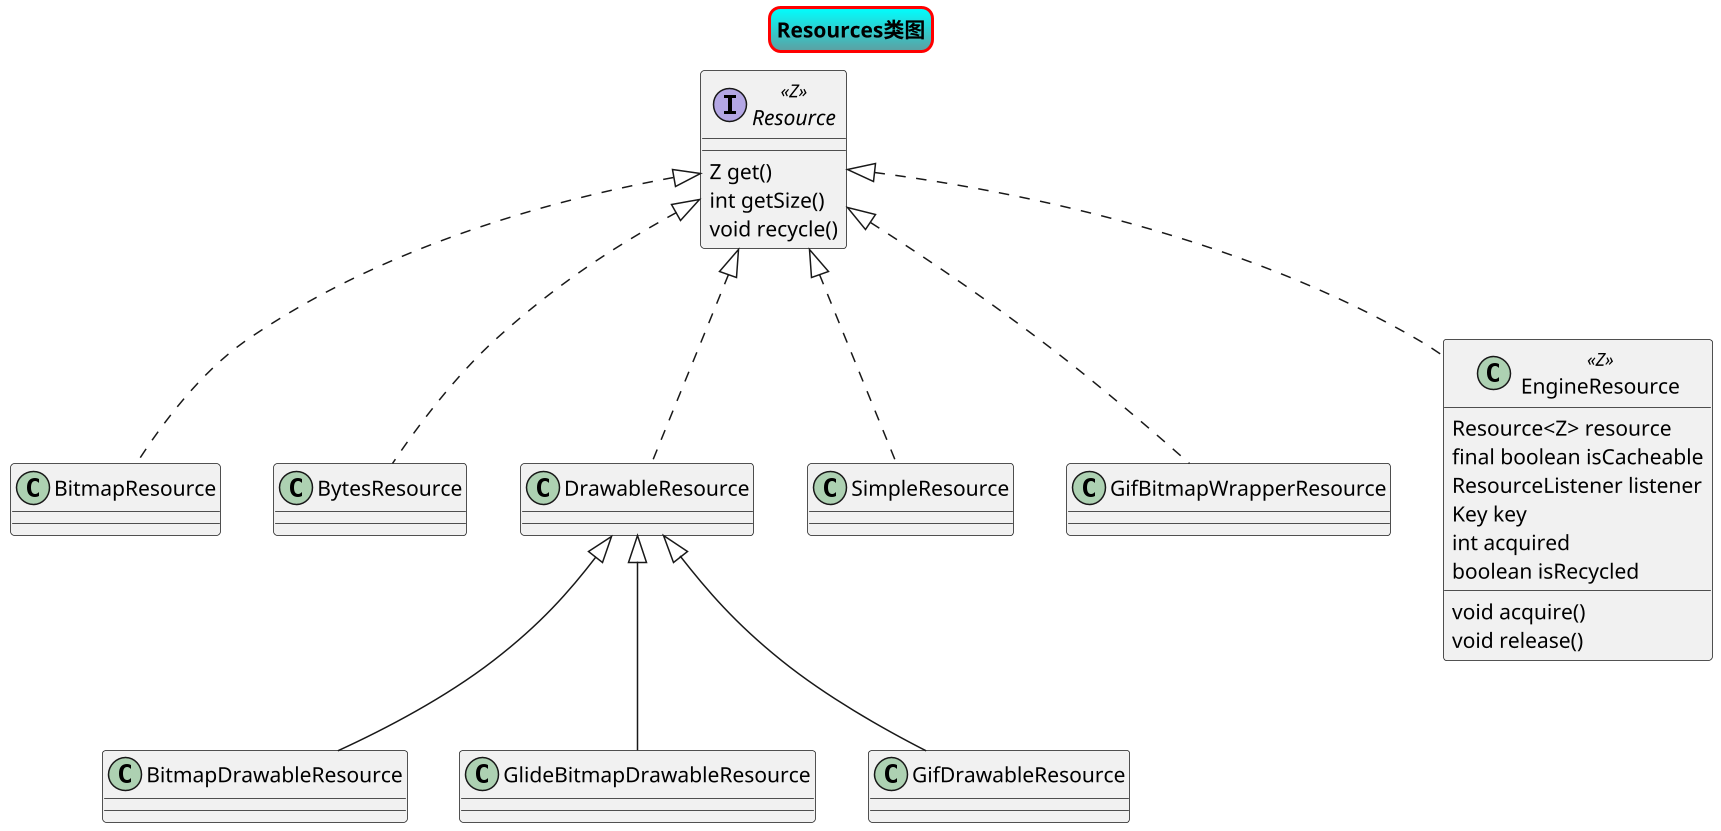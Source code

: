 @startuml

skinparam titleBorderRoundCorner 15
skinparam titleBorderThickness 2
skinparam titleBorderColor red
skinparam titleBackgroundColor Aqua-CadetBlue
title Resources类图
scale 1.5
interface Resource<<Z>>{
 Z get()
  int getSize()
   void recycle()
 }
Resource <|.. BitmapResource
Resource <|.. BytesResource
Resource <|.. DrawableResource
Resource <|.. SimpleResource

Resource <|.. GifBitmapWrapperResource
Resource <|.. EngineResource

DrawableResource <|--BitmapDrawableResource
DrawableResource <|--GlideBitmapDrawableResource
DrawableResource <|--GifDrawableResource

class EngineResource <<Z>>{
  Resource<Z> resource
     final boolean isCacheable
     ResourceListener listener
     Key key
     int acquired
     boolean isRecycled

     void acquire()
     void release()
}

@enduml
